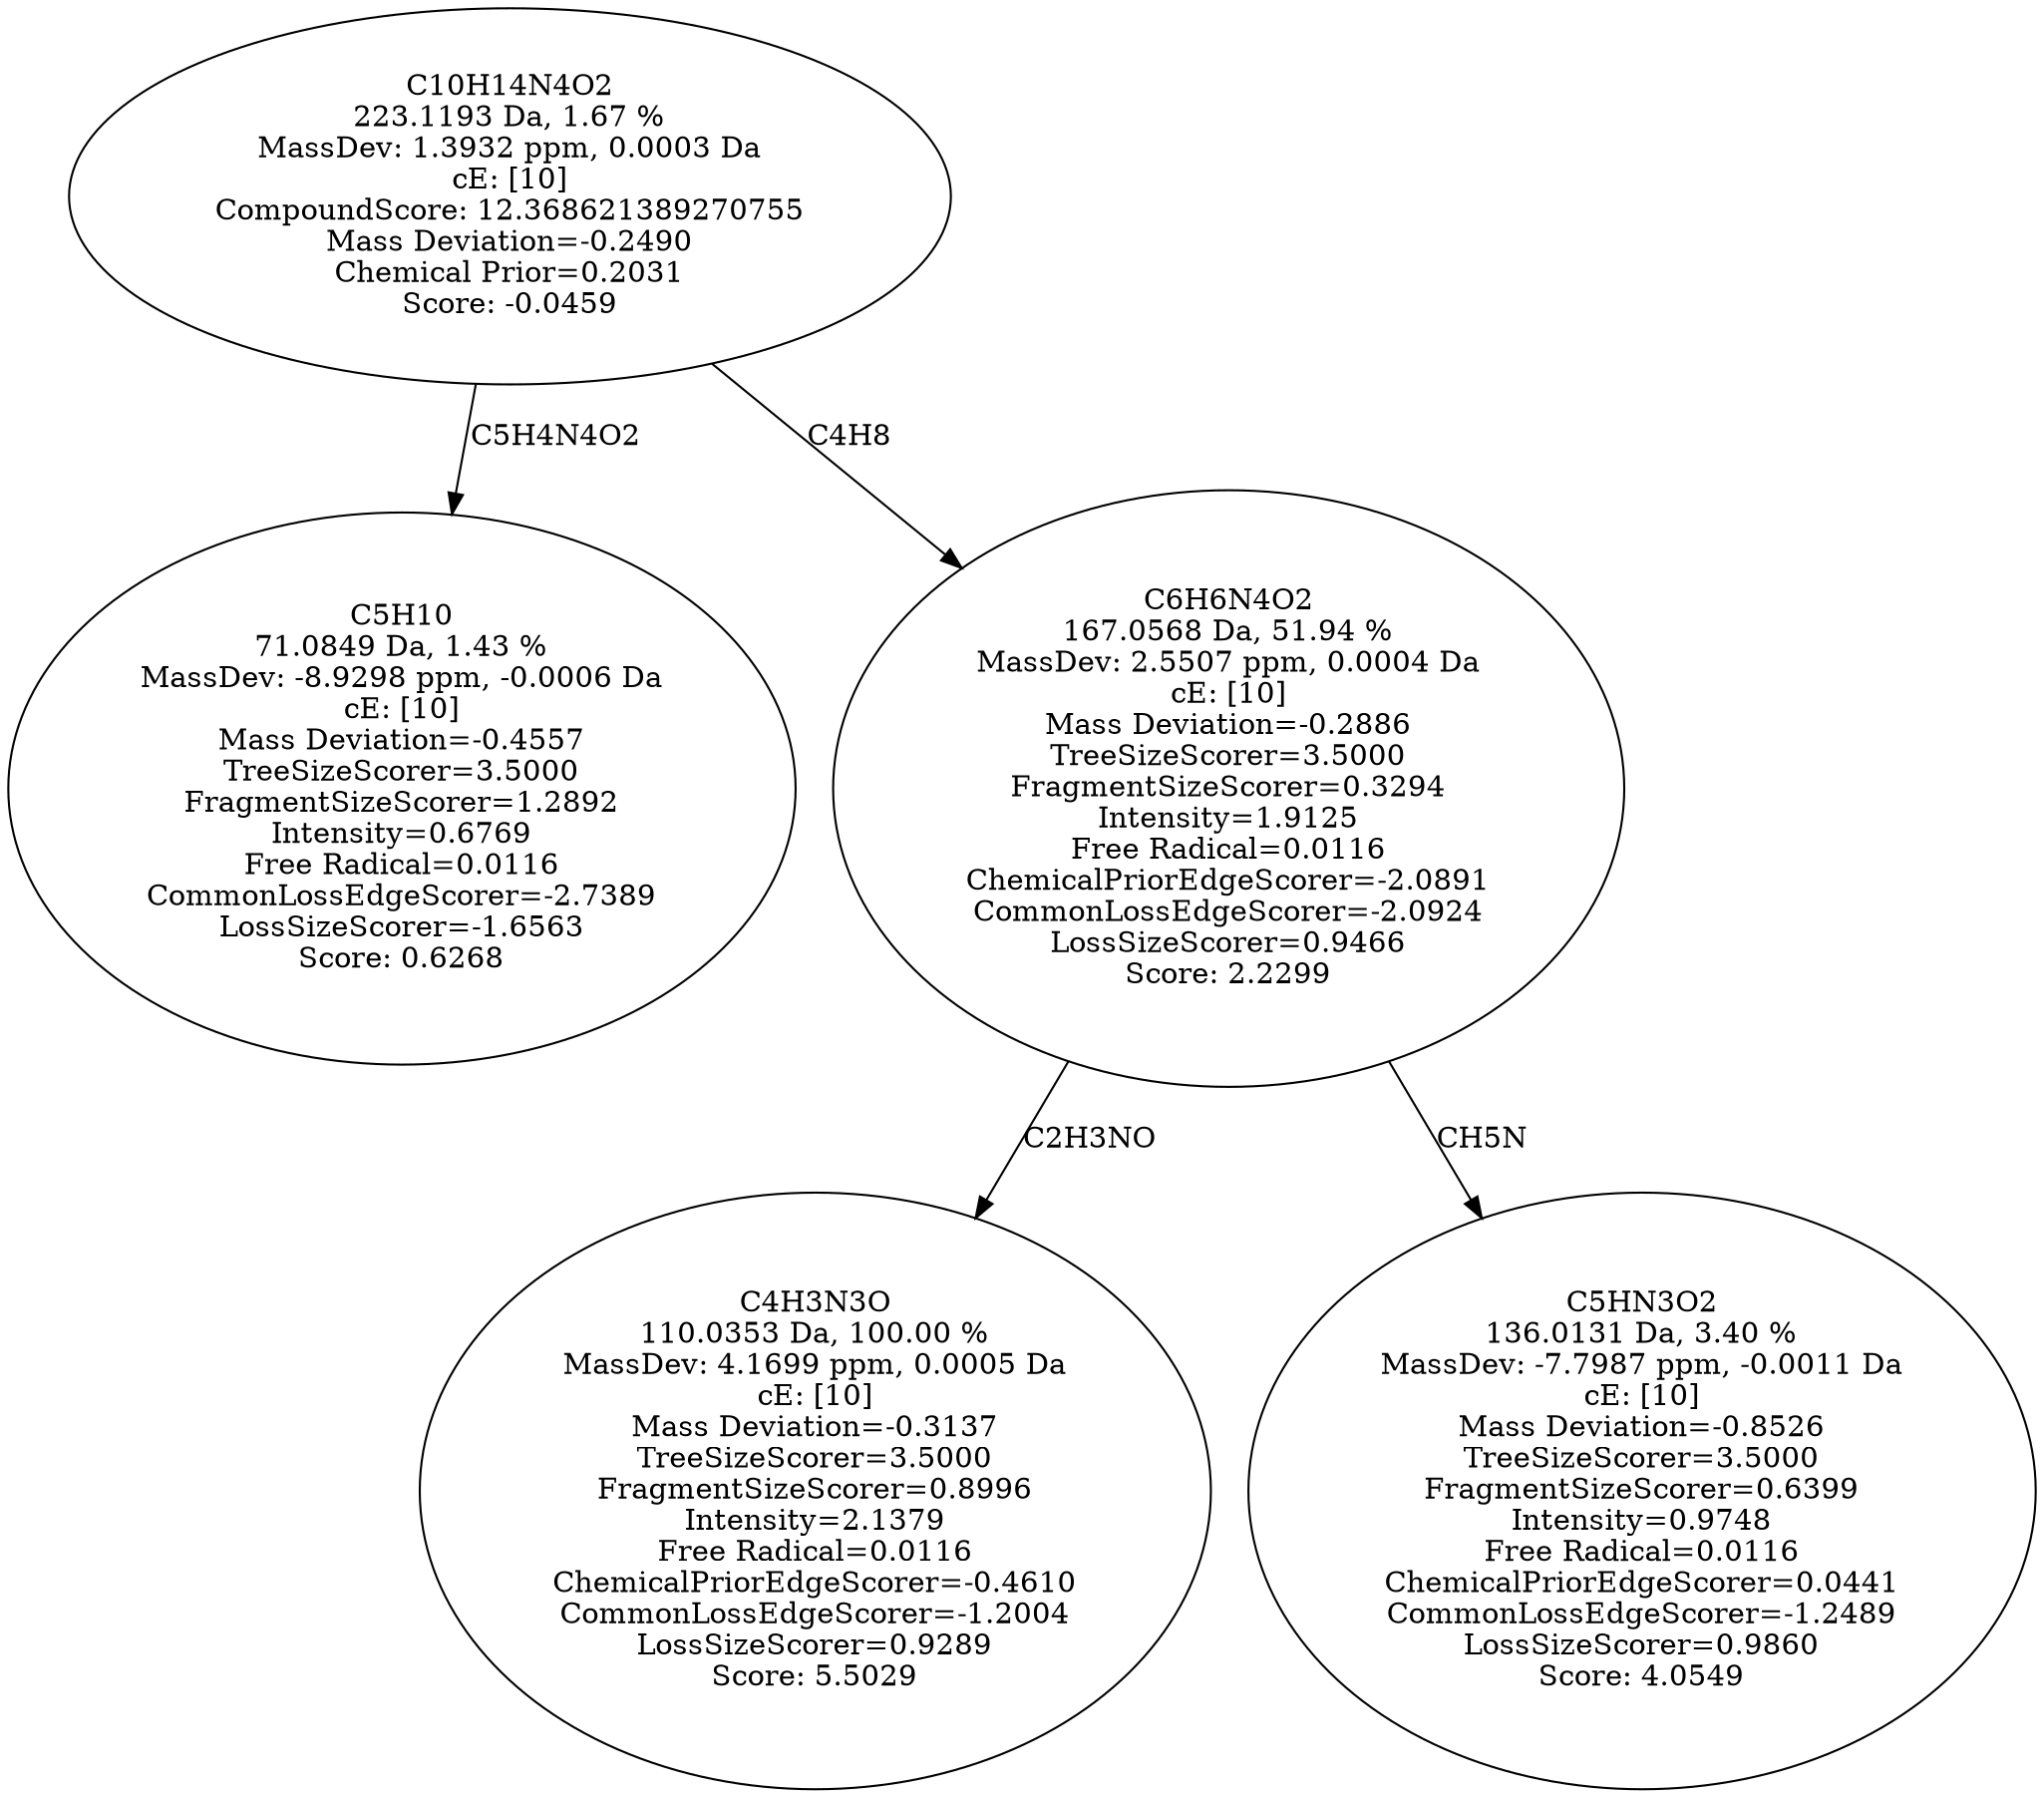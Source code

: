 strict digraph {
v1 [label="C5H10\n71.0849 Da, 1.43 %\nMassDev: -8.9298 ppm, -0.0006 Da\ncE: [10]\nMass Deviation=-0.4557\nTreeSizeScorer=3.5000\nFragmentSizeScorer=1.2892\nIntensity=0.6769\nFree Radical=0.0116\nCommonLossEdgeScorer=-2.7389\nLossSizeScorer=-1.6563\nScore: 0.6268"];
v2 [label="C4H3N3O\n110.0353 Da, 100.00 %\nMassDev: 4.1699 ppm, 0.0005 Da\ncE: [10]\nMass Deviation=-0.3137\nTreeSizeScorer=3.5000\nFragmentSizeScorer=0.8996\nIntensity=2.1379\nFree Radical=0.0116\nChemicalPriorEdgeScorer=-0.4610\nCommonLossEdgeScorer=-1.2004\nLossSizeScorer=0.9289\nScore: 5.5029"];
v3 [label="C5HN3O2\n136.0131 Da, 3.40 %\nMassDev: -7.7987 ppm, -0.0011 Da\ncE: [10]\nMass Deviation=-0.8526\nTreeSizeScorer=3.5000\nFragmentSizeScorer=0.6399\nIntensity=0.9748\nFree Radical=0.0116\nChemicalPriorEdgeScorer=0.0441\nCommonLossEdgeScorer=-1.2489\nLossSizeScorer=0.9860\nScore: 4.0549"];
v4 [label="C6H6N4O2\n167.0568 Da, 51.94 %\nMassDev: 2.5507 ppm, 0.0004 Da\ncE: [10]\nMass Deviation=-0.2886\nTreeSizeScorer=3.5000\nFragmentSizeScorer=0.3294\nIntensity=1.9125\nFree Radical=0.0116\nChemicalPriorEdgeScorer=-2.0891\nCommonLossEdgeScorer=-2.0924\nLossSizeScorer=0.9466\nScore: 2.2299"];
v5 [label="C10H14N4O2\n223.1193 Da, 1.67 %\nMassDev: 1.3932 ppm, 0.0003 Da\ncE: [10]\nCompoundScore: 12.368621389270755\nMass Deviation=-0.2490\nChemical Prior=0.2031\nScore: -0.0459"];
v5 -> v1 [label="C5H4N4O2"];
v4 -> v2 [label="C2H3NO"];
v4 -> v3 [label="CH5N"];
v5 -> v4 [label="C4H8"];
}